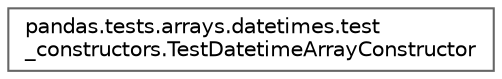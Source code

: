 digraph "Graphical Class Hierarchy"
{
 // LATEX_PDF_SIZE
  bgcolor="transparent";
  edge [fontname=Helvetica,fontsize=10,labelfontname=Helvetica,labelfontsize=10];
  node [fontname=Helvetica,fontsize=10,shape=box,height=0.2,width=0.4];
  rankdir="LR";
  Node0 [id="Node000000",label="pandas.tests.arrays.datetimes.test\l_constructors.TestDatetimeArrayConstructor",height=0.2,width=0.4,color="grey40", fillcolor="white", style="filled",URL="$d1/d87/classpandas_1_1tests_1_1arrays_1_1datetimes_1_1test__constructors_1_1TestDatetimeArrayConstructor.html",tooltip=" "];
}
